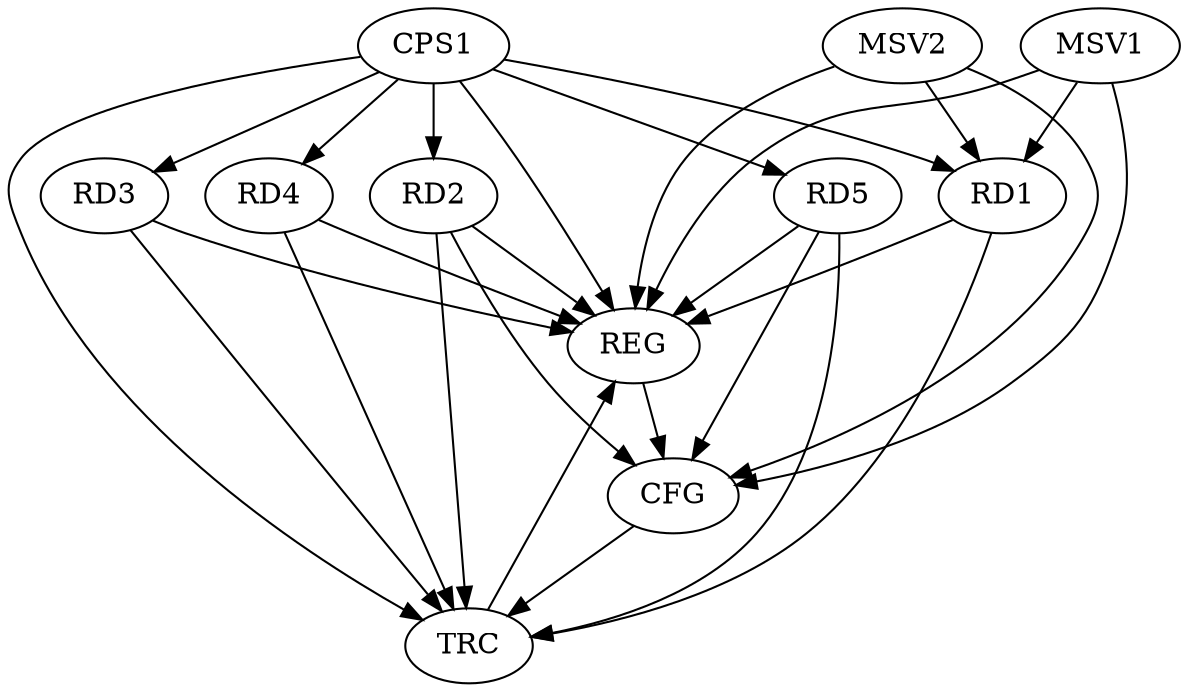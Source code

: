 strict digraph G {
  RD1 [ label="RD1" ];
  RD2 [ label="RD2" ];
  RD3 [ label="RD3" ];
  RD4 [ label="RD4" ];
  RD5 [ label="RD5" ];
  CPS1 [ label="CPS1" ];
  REG [ label="REG" ];
  CFG [ label="CFG" ];
  TRC [ label="TRC" ];
  MSV1 [ label="MSV1" ];
  MSV2 [ label="MSV2" ];
  CPS1 -> RD1;
  CPS1 -> RD2;
  CPS1 -> RD3;
  CPS1 -> RD4;
  CPS1 -> RD5;
  RD1 -> REG;
  RD2 -> REG;
  RD3 -> REG;
  RD4 -> REG;
  RD5 -> REG;
  CPS1 -> REG;
  RD5 -> CFG;
  RD2 -> CFG;
  REG -> CFG;
  RD1 -> TRC;
  RD2 -> TRC;
  RD3 -> TRC;
  RD4 -> TRC;
  RD5 -> TRC;
  CPS1 -> TRC;
  CFG -> TRC;
  TRC -> REG;
  MSV1 -> RD1;
  MSV1 -> REG;
  MSV1 -> CFG;
  MSV2 -> RD1;
  MSV2 -> REG;
  MSV2 -> CFG;
}
